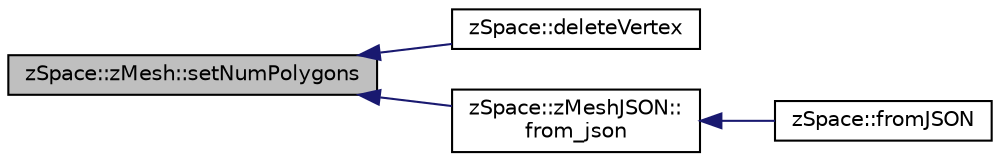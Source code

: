 digraph "zSpace::zMesh::setNumPolygons"
{
  edge [fontname="Helvetica",fontsize="10",labelfontname="Helvetica",labelfontsize="10"];
  node [fontname="Helvetica",fontsize="10",shape=record];
  rankdir="LR";
  Node308 [label="zSpace::zMesh::setNumPolygons",height=0.2,width=0.4,color="black", fillcolor="grey75", style="filled", fontcolor="black"];
  Node308 -> Node309 [dir="back",color="midnightblue",fontsize="10",style="solid",fontname="Helvetica"];
  Node309 [label="zSpace::deleteVertex",height=0.2,width=0.4,color="black", fillcolor="white", style="filled",URL="$group__z_mesh_modifiers.html#ga5890a69c67d5749099678ef906c7278c",tooltip="This method deletes the zMesh vertices given in the input vertex list. "];
  Node308 -> Node310 [dir="back",color="midnightblue",fontsize="10",style="solid",fontname="Helvetica"];
  Node310 [label="zSpace::zMeshJSON::\lfrom_json",height=0.2,width=0.4,color="black", fillcolor="white", style="filled",URL="$classz_space_1_1z_mesh_j_s_o_n.html#a50e0cbaadd094cf4f26179cdf23b9464",tooltip="This method creates the HE data structure from JSON file using JSON Modern Library. "];
  Node310 -> Node311 [dir="back",color="midnightblue",fontsize="10",style="solid",fontname="Helvetica"];
  Node311 [label="zSpace::fromJSON",height=0.2,width=0.4,color="black", fillcolor="white", style="filled",URL="$group__z_i_o___mesh.html#gad2f07c6da97272b61502c6fab57d83b0",tooltip="This method imports zMesh from a JSON file format using JSON Modern Library. "];
}
